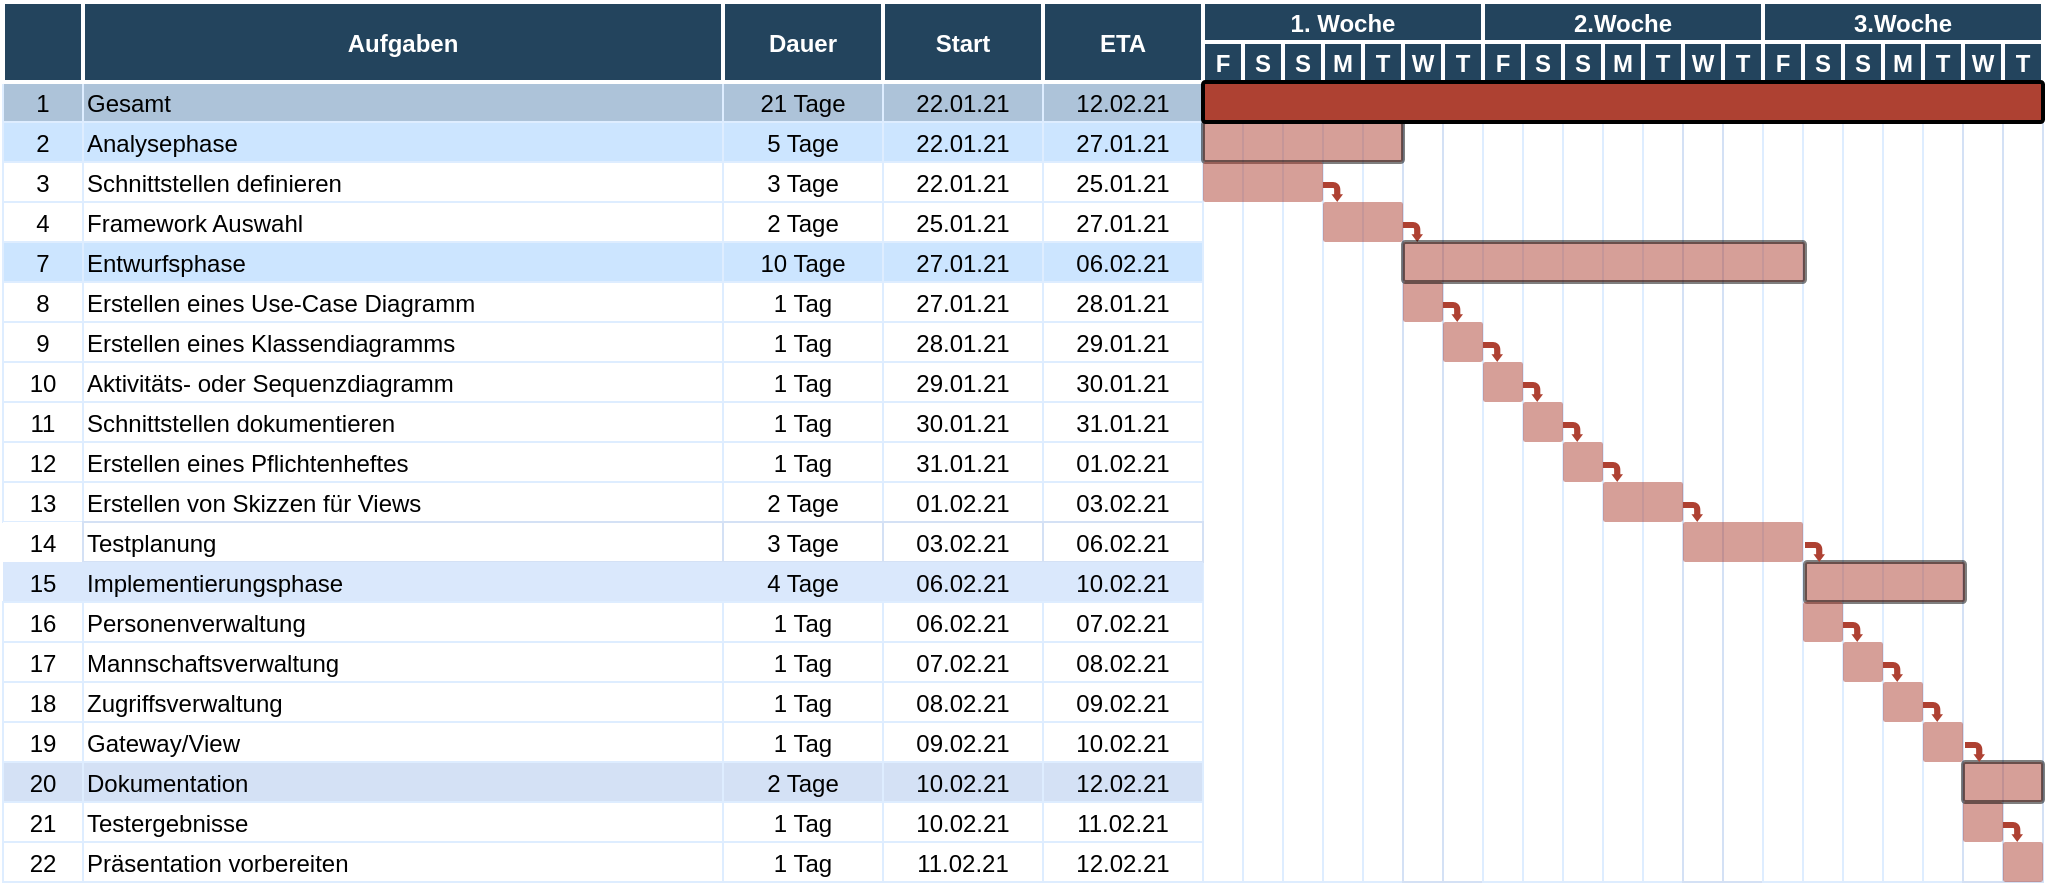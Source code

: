 <mxfile version="14.2.7" type="google"><diagram name="Page-1" id="8378b5f6-a2b2-b727-a746-972ab9d02e00"><mxGraphModel dx="1422" dy="791" grid="1" gridSize="10" guides="1" tooltips="1" connect="0" arrows="1" fold="1" page="1" pageScale="1.5" pageWidth="1169" pageHeight="827" background="#ffffff" math="0" shadow="0"><root><mxCell id="0"/><mxCell id="1" parent="0"/><mxCell id="yDVBV5kzKptPjbHIQr_O-279" value="F" style="fillColor=#23445D;strokeColor=#FFFFFF;strokeWidth=2;fontColor=#FFFFFF;fontStyle=1" parent="1" vertex="1"><mxGeometry x="686.5" y="360.0" width="20" height="20" as="geometry"/></mxCell><mxCell id="yDVBV5kzKptPjbHIQr_O-282" value="S" style="fillColor=#23445D;strokeColor=#FFFFFF;strokeWidth=2;fontColor=#FFFFFF;fontStyle=1" parent="1" vertex="1"><mxGeometry x="706.5" y="360.0" width="20" height="20" as="geometry"/></mxCell><mxCell id="yDVBV5kzKptPjbHIQr_O-283" value="S" style="fillColor=#23445D;strokeColor=#FFFFFF;strokeWidth=2;fontColor=#FFFFFF;fontStyle=1" parent="1" vertex="1"><mxGeometry x="726.5" y="360.0" width="20" height="20" as="geometry"/></mxCell><mxCell id="63" value="1" style="strokeColor=#DEEDFF;fillColor=#ADC3D9" parent="1" vertex="1"><mxGeometry x="86.5" y="380" width="40" height="20" as="geometry"/></mxCell><mxCell id="64" value="Gesamt" style="align=left;strokeColor=#DEEDFF;fillColor=#ADC3D9" parent="1" vertex="1"><mxGeometry x="126.5" y="380" width="320" height="20" as="geometry"/></mxCell><mxCell id="65" value="21 Tage" style="strokeColor=#DEEDFF;fillColor=#ADC3D9" parent="1" vertex="1"><mxGeometry x="446.5" y="380" width="80.0" height="20" as="geometry"/></mxCell><mxCell id="66" value="22.01.21" style="strokeColor=#DEEDFF;fillColor=#ADC3D9" parent="1" vertex="1"><mxGeometry x="526.5" y="380" width="80.0" height="20" as="geometry"/></mxCell><mxCell id="67" value="12.02.21" style="strokeColor=#DEEDFF;fillColor=#ADC3D9" parent="1" vertex="1"><mxGeometry x="606.5" y="380.0" width="80.0" height="20" as="geometry"/></mxCell><mxCell id="68" value="" style="strokeColor=#DEEDFF" parent="1" vertex="1"><mxGeometry x="686.5" y="380.0" width="20" height="400" as="geometry"/></mxCell><mxCell id="69" value="2" style="strokeColor=#DEEDFF;fillColor=#CCE5FF" parent="1" vertex="1"><mxGeometry x="86.5" y="400.0" width="40" height="20" as="geometry"/></mxCell><mxCell id="70" value="Analysephase" style="align=left;strokeColor=#DEEDFF;fillColor=#CCE5FF" parent="1" vertex="1"><mxGeometry x="126.5" y="400.0" width="320.0" height="20" as="geometry"/></mxCell><mxCell id="71" value="5 Tage" style="strokeColor=#DEEDFF;fillColor=#CCE5FF" parent="1" vertex="1"><mxGeometry x="446.5" y="400.0" width="80.0" height="20" as="geometry"/></mxCell><mxCell id="72" value="22.01.21" style="strokeColor=#DEEDFF;fillColor=#CCE5FF" parent="1" vertex="1"><mxGeometry x="526.5" y="400.0" width="80.0" height="20" as="geometry"/></mxCell><mxCell id="73" value="27.01.21" style="strokeColor=#DEEDFF;fillColor=#CCE5FF" parent="1" vertex="1"><mxGeometry x="606.5" y="400.0" width="80.0" height="20" as="geometry"/></mxCell><mxCell id="74" value="3" style="strokeColor=#DEEDFF" parent="1" vertex="1"><mxGeometry x="86.5" y="420.0" width="40" height="20" as="geometry"/></mxCell><mxCell id="75" value="Schnittstellen definieren" style="align=left;strokeColor=#DEEDFF" parent="1" vertex="1"><mxGeometry x="126.5" y="420.0" width="320.0" height="20.0" as="geometry"/></mxCell><mxCell id="76" value="3 Tage" style="strokeColor=#DEEDFF" parent="1" vertex="1"><mxGeometry x="446.5" y="420.0" width="80.0" height="20" as="geometry"/></mxCell><mxCell id="77" value="22.01.21" style="strokeColor=#DEEDFF" parent="1" vertex="1"><mxGeometry x="526.5" y="420.0" width="80.0" height="20" as="geometry"/></mxCell><mxCell id="78" value="25.01.21" style="strokeColor=#DEEDFF" parent="1" vertex="1"><mxGeometry x="606.5" y="420" width="80.0" height="20" as="geometry"/></mxCell><mxCell id="89" value="4" style="strokeColor=#DEEDFF" parent="1" vertex="1"><mxGeometry x="86.5" y="440.0" width="40" height="20" as="geometry"/></mxCell><mxCell id="90" value="Framework Auswahl" style="align=left;strokeColor=#DEEDFF" parent="1" vertex="1"><mxGeometry x="126.5" y="440.0" width="320.0" height="20" as="geometry"/></mxCell><mxCell id="91" value="2 Tage" style="strokeColor=#DEEDFF" parent="1" vertex="1"><mxGeometry x="446.5" y="440.0" width="80.0" height="20" as="geometry"/></mxCell><mxCell id="92" value="25.01.21" style="strokeColor=#DEEDFF" parent="1" vertex="1"><mxGeometry x="526.5" y="440.0" width="80.0" height="20" as="geometry"/></mxCell><mxCell id="93" value="27.01.21" style="strokeColor=#DEEDFF" parent="1" vertex="1"><mxGeometry x="606.5" y="440" width="80" height="20" as="geometry"/></mxCell><mxCell id="104" value="7" style="strokeColor=#DEEDFF;fillColor=#CCE5FF" parent="1" vertex="1"><mxGeometry x="86.5" y="460.0" width="40" height="20" as="geometry"/></mxCell><mxCell id="105" value="Entwurfsphase" style="align=left;strokeColor=#DEEDFF;fillColor=#CCE5FF" parent="1" vertex="1"><mxGeometry x="126.5" y="460.0" width="320.0" height="20.0" as="geometry"/></mxCell><mxCell id="106" value="10 Tage" style="strokeColor=#DEEDFF;fillColor=#CCE5FF" parent="1" vertex="1"><mxGeometry x="446.5" y="460.0" width="80.0" height="20" as="geometry"/></mxCell><mxCell id="107" value="27.01.21" style="strokeColor=#DEEDFF;fillColor=#CCE5FF" parent="1" vertex="1"><mxGeometry x="526.5" y="460.0" width="80.0" height="20" as="geometry"/></mxCell><mxCell id="108" value="06.02.21" style="strokeColor=#DEEDFF;fillColor=#CCE5FF" parent="1" vertex="1"><mxGeometry x="606.5" y="460.0" width="80.0" height="20" as="geometry"/></mxCell><mxCell id="109" value="8" style="strokeColor=#DEEDFF" parent="1" vertex="1"><mxGeometry x="86.5" y="480.0" width="40" height="20" as="geometry"/></mxCell><mxCell id="110" value="Erstellen eines Use-Case Diagramm" style="align=left;strokeColor=#DEEDFF" parent="1" vertex="1"><mxGeometry x="126.5" y="480.0" width="320.0" height="20" as="geometry"/></mxCell><mxCell id="111" value="1 Tag" style="strokeColor=#DEEDFF" parent="1" vertex="1"><mxGeometry x="446.5" y="480.0" width="80.0" height="20" as="geometry"/></mxCell><mxCell id="112" value="27.01.21" style="strokeColor=#DEEDFF" parent="1" vertex="1"><mxGeometry x="526.5" y="480.0" width="80.0" height="20" as="geometry"/></mxCell><mxCell id="113" value="28.01.21" style="strokeColor=#DEEDFF" parent="1" vertex="1"><mxGeometry x="606.5" y="480.0" width="80.0" height="20" as="geometry"/></mxCell><mxCell id="114" value="9" style="strokeColor=#DEEDFF" parent="1" vertex="1"><mxGeometry x="86.5" y="500.0" width="40" height="20" as="geometry"/></mxCell><mxCell id="115" value="Erstellen eines Klassendiagramms" style="align=left;strokeColor=#DEEDFF" parent="1" vertex="1"><mxGeometry x="126.5" y="500.0" width="320.0" height="20" as="geometry"/></mxCell><mxCell id="116" value="1 Tag" style="strokeColor=#DEEDFF" parent="1" vertex="1"><mxGeometry x="446.5" y="500.0" width="80.0" height="20" as="geometry"/></mxCell><mxCell id="117" value="28.01.21" style="strokeColor=#DEEDFF" parent="1" vertex="1"><mxGeometry x="526.5" y="500.0" width="80.0" height="20" as="geometry"/></mxCell><mxCell id="118" value="29.01.21" style="strokeColor=#DEEDFF" parent="1" vertex="1"><mxGeometry x="606.5" y="500.0" width="80.0" height="20" as="geometry"/></mxCell><mxCell id="119" value="10" style="strokeColor=#DEEDFF" parent="1" vertex="1"><mxGeometry x="86.5" y="520.0" width="40" height="20" as="geometry"/></mxCell><mxCell id="120" value="Aktivitäts- oder Sequenzdiagramm" style="align=left;strokeColor=#DEEDFF" parent="1" vertex="1"><mxGeometry x="126.5" y="520.0" width="320" height="20" as="geometry"/></mxCell><mxCell id="121" value="1 Tag" style="strokeColor=#DEEDFF" parent="1" vertex="1"><mxGeometry x="446.5" y="520.0" width="80.0" height="20" as="geometry"/></mxCell><mxCell id="122" value="29.01.21" style="strokeColor=#DEEDFF" parent="1" vertex="1"><mxGeometry x="526.5" y="520.0" width="80.0" height="20" as="geometry"/></mxCell><mxCell id="123" value="30.01.21" style="strokeColor=#DEEDFF" parent="1" vertex="1"><mxGeometry x="606.5" y="520.0" width="80.0" height="20" as="geometry"/></mxCell><mxCell id="124" value="11" style="strokeColor=#DEEDFF" parent="1" vertex="1"><mxGeometry x="86.5" y="540.0" width="40" height="20" as="geometry"/></mxCell><mxCell id="125" value="Schnittstellen dokumentieren" style="align=left;strokeColor=#DEEDFF" parent="1" vertex="1"><mxGeometry x="126.5" y="540.0" width="320" height="20" as="geometry"/></mxCell><mxCell id="126" value="1 Tag" style="strokeColor=#DEEDFF" parent="1" vertex="1"><mxGeometry x="446.5" y="540.0" width="80.0" height="20" as="geometry"/></mxCell><mxCell id="127" value="30.01.21" style="strokeColor=#DEEDFF" parent="1" vertex="1"><mxGeometry x="526.5" y="540.0" width="80.0" height="20" as="geometry"/></mxCell><mxCell id="128" value="31.01.21" style="strokeColor=#DEEDFF" parent="1" vertex="1"><mxGeometry x="606.5" y="540.0" width="80.0" height="20" as="geometry"/></mxCell><mxCell id="129" value="12" style="strokeColor=#DEEDFF" parent="1" vertex="1"><mxGeometry x="86.5" y="560.0" width="40" height="20" as="geometry"/></mxCell><mxCell id="130" value="Erstellen eines Pflichtenheftes" style="align=left;strokeColor=#DEEDFF" parent="1" vertex="1"><mxGeometry x="126.5" y="560.0" width="320.0" height="20" as="geometry"/></mxCell><mxCell id="131" value="1 Tag" style="strokeColor=#DEEDFF" parent="1" vertex="1"><mxGeometry x="446.5" y="560.0" width="80.0" height="20" as="geometry"/></mxCell><mxCell id="132" value="31.01.21" style="strokeColor=#DEEDFF" parent="1" vertex="1"><mxGeometry x="526.5" y="560.0" width="80.0" height="20" as="geometry"/></mxCell><mxCell id="133" value="01.02.21" style="strokeColor=#DEEDFF" parent="1" vertex="1"><mxGeometry x="606.5" y="560.0" width="80.0" height="20" as="geometry"/></mxCell><mxCell id="134" value="13" style="strokeColor=#DEEDFF;fillColor=#FFFFFF" parent="1" vertex="1"><mxGeometry x="86.5" y="580.0" width="40" height="20" as="geometry"/></mxCell><mxCell id="135" value="Erstellen von Skizzen für Views" style="align=left;strokeColor=#DEEDFF;fillColor=#FFFFFF" parent="1" vertex="1"><mxGeometry x="126.5" y="580.0" width="320.0" height="20" as="geometry"/></mxCell><mxCell id="136" value="2 Tage" style="strokeColor=#DEEDFF;fillColor=#FFFFFF" parent="1" vertex="1"><mxGeometry x="446.5" y="580.0" width="80.0" height="20" as="geometry"/></mxCell><mxCell id="137" value="01.02.21" style="strokeColor=#DEEDFF;fillColor=#FFFFFF" parent="1" vertex="1"><mxGeometry x="526.5" y="580.0" width="80.0" height="20" as="geometry"/></mxCell><mxCell id="138" value="03.02.21" style="strokeColor=#DEEDFF;fillColor=#FFFFFF" parent="1" vertex="1"><mxGeometry x="606.5" y="580.0" width="80.0" height="20" as="geometry"/></mxCell><mxCell id="139" value="14" style="strokeColor=none;" parent="1" vertex="1"><mxGeometry x="86.5" y="600.0" width="40" height="20" as="geometry"/></mxCell><mxCell id="140" value="Testplanung" style="align=left;strokeColor=#D4E1F5;" parent="1" vertex="1"><mxGeometry x="126.5" y="600.0" width="320.0" height="20" as="geometry"/></mxCell><mxCell id="141" value="3 Tage" style="strokeColor=#D4E1F5;" parent="1" vertex="1"><mxGeometry x="446.5" y="600.0" width="80.0" height="20" as="geometry"/></mxCell><mxCell id="142" value="03.02.21" style="strokeColor=#D4E1F5;" parent="1" vertex="1"><mxGeometry x="526.5" y="600.0" width="80.0" height="20" as="geometry"/></mxCell><mxCell id="143" value="06.02.21" style="strokeColor=#D4E1F5;" parent="1" vertex="1"><mxGeometry x="606.5" y="600.0" width="80.0" height="20" as="geometry"/></mxCell><mxCell id="144" value="15" style="fillColor=#dae8fc;strokeColor=none;" parent="1" vertex="1"><mxGeometry x="86.5" y="620.0" width="40" height="20" as="geometry"/></mxCell><mxCell id="145" value="Implementierungsphase" style="align=left;fillColor=#dae8fc;strokeColor=none;" parent="1" vertex="1"><mxGeometry x="126.5" y="620.0" width="320.0" height="20" as="geometry"/></mxCell><mxCell id="146" value="4 Tage" style="fillColor=#dae8fc;strokeColor=none;" parent="1" vertex="1"><mxGeometry x="446.5" y="620.0" width="80.0" height="20" as="geometry"/></mxCell><mxCell id="147" value="06.02.21" style="fillColor=#dae8fc;strokeColor=none;" parent="1" vertex="1"><mxGeometry x="526.5" y="620.0" width="80.0" height="20" as="geometry"/></mxCell><mxCell id="148" value="10.02.21" style="fillColor=#dae8fc;strokeColor=none;" parent="1" vertex="1"><mxGeometry x="606.5" y="620.0" width="80.0" height="20" as="geometry"/></mxCell><mxCell id="149" value="16" style="strokeColor=#DEEDFF" parent="1" vertex="1"><mxGeometry x="86.5" y="640.0" width="40" height="20" as="geometry"/></mxCell><mxCell id="150" value="Personenverwaltung" style="align=left;strokeColor=#DEEDFF" parent="1" vertex="1"><mxGeometry x="126.5" y="640.0" width="320.0" height="20" as="geometry"/></mxCell><mxCell id="151" value="1 Tag" style="strokeColor=#DEEDFF" parent="1" vertex="1"><mxGeometry x="446.5" y="640.0" width="80.0" height="20" as="geometry"/></mxCell><mxCell id="152" value="06.02.21" style="strokeColor=#DEEDFF" parent="1" vertex="1"><mxGeometry x="526.5" y="640.0" width="80.0" height="20" as="geometry"/></mxCell><mxCell id="153" value="07.02.21" style="strokeColor=#DEEDFF" parent="1" vertex="1"><mxGeometry x="606.5" y="640.0" width="80.0" height="20" as="geometry"/></mxCell><mxCell id="154" value="17" style="strokeColor=#DEEDFF" parent="1" vertex="1"><mxGeometry x="86.5" y="660.0" width="40" height="20" as="geometry"/></mxCell><mxCell id="155" value="Mannschaftsverwaltung" style="align=left;strokeColor=#DEEDFF" parent="1" vertex="1"><mxGeometry x="126.5" y="660.0" width="320.0" height="20" as="geometry"/></mxCell><mxCell id="156" value="1 Tag" style="strokeColor=#DEEDFF" parent="1" vertex="1"><mxGeometry x="446.5" y="660.0" width="80.0" height="20" as="geometry"/></mxCell><mxCell id="157" value="07.02.21" style="strokeColor=#DEEDFF" parent="1" vertex="1"><mxGeometry x="526.5" y="660.0" width="80.0" height="20" as="geometry"/></mxCell><mxCell id="158" value="08.02.21" style="strokeColor=#DEEDFF" parent="1" vertex="1"><mxGeometry x="606.5" y="660.0" width="80.0" height="20" as="geometry"/></mxCell><mxCell id="159" value="18" style="strokeColor=#DEEDFF" parent="1" vertex="1"><mxGeometry x="86.5" y="680.0" width="40" height="20" as="geometry"/></mxCell><mxCell id="160" value="Zugriffsverwaltung" style="align=left;strokeColor=#DEEDFF" parent="1" vertex="1"><mxGeometry x="126.5" y="680.0" width="320.0" height="20" as="geometry"/></mxCell><mxCell id="161" value="1 Tag" style="strokeColor=#DEEDFF" parent="1" vertex="1"><mxGeometry x="446.5" y="680.0" width="80.0" height="20" as="geometry"/></mxCell><mxCell id="162" value="08.02.21" style="strokeColor=#DEEDFF" parent="1" vertex="1"><mxGeometry x="526.5" y="680.0" width="80.0" height="20" as="geometry"/></mxCell><mxCell id="163" value="09.02.21" style="strokeColor=#DEEDFF" parent="1" vertex="1"><mxGeometry x="606.5" y="680.0" width="80.0" height="20" as="geometry"/></mxCell><mxCell id="164" value="19" style="strokeColor=#DEEDFF" parent="1" vertex="1"><mxGeometry x="86.5" y="700.0" width="40" height="20" as="geometry"/></mxCell><mxCell id="165" value="Gateway/View" style="align=left;strokeColor=#DEEDFF" parent="1" vertex="1"><mxGeometry x="126.5" y="700.0" width="320.0" height="20" as="geometry"/></mxCell><mxCell id="166" value="1 Tag" style="strokeColor=#DEEDFF" parent="1" vertex="1"><mxGeometry x="446.5" y="700.0" width="80.0" height="20" as="geometry"/></mxCell><mxCell id="167" value="09.02.21" style="strokeColor=#DEEDFF" parent="1" vertex="1"><mxGeometry x="526.5" y="700.0" width="80.0" height="20" as="geometry"/></mxCell><mxCell id="168" value="10.02.21" style="strokeColor=#DEEDFF" parent="1" vertex="1"><mxGeometry x="606.5" y="700.0" width="80.0" height="20" as="geometry"/></mxCell><mxCell id="169" value="20" style="strokeColor=#DEEDFF;fillColor=#D4E1F5;" parent="1" vertex="1"><mxGeometry x="86.5" y="720.0" width="40" height="20" as="geometry"/></mxCell><mxCell id="170" value="Dokumentation" style="align=left;strokeColor=#DEEDFF;fillColor=#D4E1F5;" parent="1" vertex="1"><mxGeometry x="126.5" y="720.0" width="320.0" height="20" as="geometry"/></mxCell><mxCell id="171" value="2 Tage" style="strokeColor=#DEEDFF;fillColor=#D4E1F5;" parent="1" vertex="1"><mxGeometry x="446.5" y="720.0" width="80.0" height="20" as="geometry"/></mxCell><mxCell id="172" value="10.02.21" style="strokeColor=#DEEDFF;fillColor=#D4E1F5;" parent="1" vertex="1"><mxGeometry x="526.5" y="720.0" width="80.0" height="20" as="geometry"/></mxCell><mxCell id="173" value="12.02.21" style="strokeColor=#DEEDFF;fillColor=#D4E1F5;" parent="1" vertex="1"><mxGeometry x="606.5" y="720.0" width="80.0" height="20" as="geometry"/></mxCell><mxCell id="174" value="21" style="strokeColor=#DEEDFF" parent="1" vertex="1"><mxGeometry x="86.5" y="740.0" width="40" height="20" as="geometry"/></mxCell><mxCell id="175" value="Testergebnisse" style="align=left;strokeColor=#DEEDFF" parent="1" vertex="1"><mxGeometry x="126.5" y="740.0" width="320.0" height="20" as="geometry"/></mxCell><mxCell id="176" value="1 Tag" style="strokeColor=#DEEDFF" parent="1" vertex="1"><mxGeometry x="446.5" y="740.0" width="80.0" height="20" as="geometry"/></mxCell><mxCell id="177" value="10.02.21" style="strokeColor=#DEEDFF" parent="1" vertex="1"><mxGeometry x="526.5" y="740.0" width="80.0" height="20" as="geometry"/></mxCell><mxCell id="178" value="11.02.21" style="strokeColor=#DEEDFF" parent="1" vertex="1"><mxGeometry x="606.5" y="740.0" width="80.0" height="20" as="geometry"/></mxCell><mxCell id="179" value="22" style="strokeColor=#DEEDFF" parent="1" vertex="1"><mxGeometry x="86.5" y="760.0" width="40" height="20" as="geometry"/></mxCell><mxCell id="180" value="Präsentation vorbereiten" style="align=left;strokeColor=#DEEDFF" parent="1" vertex="1"><mxGeometry x="126.5" y="760.0" width="320.0" height="20" as="geometry"/></mxCell><mxCell id="181" value="1 Tag" style="strokeColor=#DEEDFF" parent="1" vertex="1"><mxGeometry x="446.5" y="760.0" width="80.0" height="20" as="geometry"/></mxCell><mxCell id="182" value="11.02.21" style="strokeColor=#DEEDFF" parent="1" vertex="1"><mxGeometry x="526.5" y="760.0" width="80.0" height="20" as="geometry"/></mxCell><mxCell id="183" value="12.02.21" style="strokeColor=#DEEDFF" parent="1" vertex="1"><mxGeometry x="606.5" y="760.0" width="80.0" height="20" as="geometry"/></mxCell><mxCell id="194" value="" style="strokeColor=#DEEDFF" parent="1" vertex="1"><mxGeometry x="706.5" y="380.0" width="20" height="400" as="geometry"/></mxCell><mxCell id="195" value="" style="strokeColor=#DEEDFF" parent="1" vertex="1"><mxGeometry x="726.5" y="380.0" width="20" height="400" as="geometry"/></mxCell><mxCell id="196" value="" style="strokeColor=#DEEDFF" parent="1" vertex="1"><mxGeometry x="746.5" y="380.0" width="20" height="400" as="geometry"/></mxCell><mxCell id="197" value="" style="strokeColor=#DEEDFF" parent="1" vertex="1"><mxGeometry x="766.5" y="380.0" width="20" height="400" as="geometry"/></mxCell><mxCell id="198" value="" style="strokeColor=#D4E1F5;" parent="1" vertex="1"><mxGeometry x="786.5" y="380.0" width="20" height="400" as="geometry"/></mxCell><mxCell id="199" value="" style="strokeColor=#D4E1F5;" parent="1" vertex="1"><mxGeometry x="806.5" y="380.0" width="20" height="400" as="geometry"/></mxCell><mxCell id="200" value="" style="strokeColor=#DEEDFF" parent="1" vertex="1"><mxGeometry x="826.5" y="380.0" width="20" height="400" as="geometry"/></mxCell><mxCell id="201" value="" style="strokeColor=#DEEDFF" parent="1" vertex="1"><mxGeometry x="846.5" y="380.0" width="20" height="400" as="geometry"/></mxCell><mxCell id="202" value="" style="strokeColor=#DEEDFF" parent="1" vertex="1"><mxGeometry x="866.5" y="380.0" width="20" height="400" as="geometry"/></mxCell><mxCell id="203" value="" style="strokeColor=#DEEDFF" parent="1" vertex="1"><mxGeometry x="886.5" y="380.0" width="20" height="400" as="geometry"/></mxCell><mxCell id="204" value="" style="strokeColor=#DEEDFF" parent="1" vertex="1"><mxGeometry x="906.5" y="380.0" width="20" height="400" as="geometry"/></mxCell><mxCell id="205" value="" style="strokeColor=#D4E1F5;" parent="1" vertex="1"><mxGeometry x="926.5" y="380.0" width="20" height="400" as="geometry"/></mxCell><mxCell id="206" value="" style="strokeColor=#D4E1F5;" parent="1" vertex="1"><mxGeometry x="946.5" y="380.0" width="20" height="400" as="geometry"/></mxCell><mxCell id="207" value="" style="strokeColor=#DEEDFF" parent="1" vertex="1"><mxGeometry x="966.5" y="380.0" width="20" height="400" as="geometry"/></mxCell><mxCell id="208" value="" style="strokeColor=#DEEDFF" parent="1" vertex="1"><mxGeometry x="986.5" y="380.0" width="20" height="400" as="geometry"/></mxCell><mxCell id="209" value="" style="strokeColor=#DEEDFF" parent="1" vertex="1"><mxGeometry x="1006.5" y="380.0" width="20" height="400" as="geometry"/></mxCell><mxCell id="210" value="" style="strokeColor=#DEEDFF" parent="1" vertex="1"><mxGeometry x="1026.5" y="380.0" width="20" height="400" as="geometry"/></mxCell><mxCell id="211" value="" style="strokeColor=#DEEDFF" parent="1" vertex="1"><mxGeometry x="1046.5" y="380.0" width="20" height="400" as="geometry"/></mxCell><mxCell id="212" value="" style="strokeColor=#D4E1F5;" parent="1" vertex="1"><mxGeometry x="1066.5" y="380.0" width="20" height="400" as="geometry"/></mxCell><mxCell id="213" value="" style="strokeColor=#D4E1F5;" parent="1" vertex="1"><mxGeometry x="1086.5" y="380.0" width="20" height="400" as="geometry"/></mxCell><mxCell id="2" value="Aufgaben" style="fillColor=#23445D;strokeColor=#FFFFFF;strokeWidth=2;fontColor=#FFFFFF;fontStyle=1" parent="1" vertex="1"><mxGeometry x="126.5" y="340" width="320" height="40" as="geometry"/></mxCell><mxCell id="3" value="" style="fillColor=#23445D;strokeColor=#FFFFFF;strokeWidth=2;fontColor=#FFFFFF;fontStyle=1" parent="1" vertex="1"><mxGeometry x="86.5" y="340" width="40" height="40" as="geometry"/></mxCell><mxCell id="4" value="1. Woche" style="fillColor=#23445D;strokeColor=#FFFFFF;strokeWidth=2;fontColor=#FFFFFF;fontStyle=1" parent="1" vertex="1"><mxGeometry x="686.5" y="340.0" width="140" height="20" as="geometry"/></mxCell><mxCell id="5" value="M" style="fillColor=#23445D;strokeColor=#FFFFFF;strokeWidth=2;fontColor=#FFFFFF;fontStyle=1" parent="1" vertex="1"><mxGeometry x="746.5" y="360.0" width="20" height="20" as="geometry"/></mxCell><mxCell id="6" value="T" style="fillColor=#23445D;strokeColor=#FFFFFF;strokeWidth=2;fontColor=#FFFFFF;fontStyle=1" parent="1" vertex="1"><mxGeometry x="766.5" y="360.0" width="20" height="20" as="geometry"/></mxCell><mxCell id="7" value="W" style="fillColor=#23445D;strokeColor=#FFFFFF;strokeWidth=2;fontColor=#FFFFFF;fontStyle=1" parent="1" vertex="1"><mxGeometry x="786.5" y="360.0" width="20" height="20" as="geometry"/></mxCell><mxCell id="8" value="T" style="fillColor=#23445D;strokeColor=#FFFFFF;strokeWidth=2;fontColor=#FFFFFF;fontStyle=1" parent="1" vertex="1"><mxGeometry x="806.5" y="360.0" width="20" height="20" as="geometry"/></mxCell><mxCell id="9" value="F" style="fillColor=#23445D;strokeColor=#FFFFFF;strokeWidth=2;fontColor=#FFFFFF;fontStyle=1" parent="1" vertex="1"><mxGeometry x="826.5" y="360.0" width="20" height="20" as="geometry"/></mxCell><mxCell id="10" value="S" style="fillColor=#23445D;strokeColor=#FFFFFF;strokeWidth=2;fontColor=#FFFFFF;fontStyle=1" parent="1" vertex="1"><mxGeometry x="846.5" y="360.0" width="20" height="20" as="geometry"/></mxCell><mxCell id="11" value="S" style="fillColor=#23445D;strokeColor=#FFFFFF;strokeWidth=2;fontColor=#FFFFFF;fontStyle=1" parent="1" vertex="1"><mxGeometry x="866.5" y="360.0" width="20" height="20" as="geometry"/></mxCell><mxCell id="12" value="Dauer" style="fillColor=#23445D;strokeColor=#FFFFFF;strokeWidth=2;fontColor=#FFFFFF;fontStyle=1" parent="1" vertex="1"><mxGeometry x="446.5" y="340.0" width="80.0" height="40.0" as="geometry"/></mxCell><mxCell id="13" value="Start" style="fillColor=#23445D;strokeColor=#FFFFFF;strokeWidth=2;fontColor=#FFFFFF;fontStyle=1" parent="1" vertex="1"><mxGeometry x="526.5" y="340.0" width="80.0" height="40.0" as="geometry"/></mxCell><mxCell id="14" value="ETA" style="fillColor=#23445D;strokeColor=#FFFFFF;strokeWidth=2;fontColor=#FFFFFF;fontStyle=1" parent="1" vertex="1"><mxGeometry x="606.5" y="340.0" width="80.0" height="40.0" as="geometry"/></mxCell><mxCell id="15" value="2.Woche" style="fillColor=#23445D;strokeColor=#FFFFFF;strokeWidth=2;fontColor=#FFFFFF;fontStyle=1" parent="1" vertex="1"><mxGeometry x="826.5" y="340.0" width="140" height="20" as="geometry"/></mxCell><mxCell id="16" value="M" style="fillColor=#23445D;strokeColor=#FFFFFF;strokeWidth=2;fontColor=#FFFFFF;fontStyle=1" parent="1" vertex="1"><mxGeometry x="886.5" y="360.0" width="20" height="20" as="geometry"/></mxCell><mxCell id="17" value="T" style="fillColor=#23445D;strokeColor=#FFFFFF;strokeWidth=2;fontColor=#FFFFFF;fontStyle=1" parent="1" vertex="1"><mxGeometry x="906.5" y="360.0" width="20" height="20" as="geometry"/></mxCell><mxCell id="18" value="W" style="fillColor=#23445D;strokeColor=#FFFFFF;strokeWidth=2;fontColor=#FFFFFF;fontStyle=1" parent="1" vertex="1"><mxGeometry x="926.5" y="360.0" width="20" height="20" as="geometry"/></mxCell><mxCell id="19" value="T" style="fillColor=#23445D;strokeColor=#FFFFFF;strokeWidth=2;fontColor=#FFFFFF;fontStyle=1" parent="1" vertex="1"><mxGeometry x="946.5" y="360.0" width="20" height="20" as="geometry"/></mxCell><mxCell id="20" value="F" style="fillColor=#23445D;strokeColor=#FFFFFF;strokeWidth=2;fontColor=#FFFFFF;fontStyle=1" parent="1" vertex="1"><mxGeometry x="966.5" y="360.0" width="20" height="20" as="geometry"/></mxCell><mxCell id="21" value="S" style="fillColor=#23445D;strokeColor=#FFFFFF;strokeWidth=2;fontColor=#FFFFFF;fontStyle=1" parent="1" vertex="1"><mxGeometry x="986.5" y="360.0" width="20" height="20" as="geometry"/></mxCell><mxCell id="22" value="S" style="fillColor=#23445D;strokeColor=#FFFFFF;strokeWidth=2;fontColor=#FFFFFF;fontStyle=1" parent="1" vertex="1"><mxGeometry x="1006.5" y="360.0" width="20" height="20" as="geometry"/></mxCell><mxCell id="23" value="3.Woche" style="fillColor=#23445D;strokeColor=#FFFFFF;strokeWidth=2;fontColor=#FFFFFF;fontStyle=1" parent="1" vertex="1"><mxGeometry x="966.5" y="340.0" width="140" height="20" as="geometry"/></mxCell><mxCell id="24" value="M" style="fillColor=#23445D;strokeColor=#FFFFFF;strokeWidth=2;fontColor=#FFFFFF;fontStyle=1" parent="1" vertex="1"><mxGeometry x="1026.5" y="360.0" width="20" height="20" as="geometry"/></mxCell><mxCell id="25" value="T" style="fillColor=#23445D;strokeColor=#FFFFFF;strokeWidth=2;fontColor=#FFFFFF;fontStyle=1" parent="1" vertex="1"><mxGeometry x="1046.5" y="360.0" width="20" height="20" as="geometry"/></mxCell><mxCell id="26" value="W" style="fillColor=#23445D;strokeColor=#FFFFFF;strokeWidth=2;fontColor=#FFFFFF;fontStyle=1" parent="1" vertex="1"><mxGeometry x="1066.5" y="360.0" width="20" height="20" as="geometry"/></mxCell><mxCell id="27" value="T" style="fillColor=#23445D;strokeColor=#FFFFFF;strokeWidth=2;fontColor=#FFFFFF;fontStyle=1" parent="1" vertex="1"><mxGeometry x="1086.5" y="360.0" width="20" height="20" as="geometry"/></mxCell><mxCell id="242" value="" style="shape=mxgraph.flowchart.process;fillColor=#AE4132;strokeColor=#000000;strokeWidth=2;opacity=50" parent="1" vertex="1"><mxGeometry x="686.5" y="400" width="100" height="20" as="geometry"/></mxCell><mxCell id="243" value="" style="shape=mxgraph.arrows.bent_right_arrow;fillColor=#AE4132;strokeColor=none;strokeWidth=2;direction=south" parent="1" vertex="1"><mxGeometry x="746.5" y="430.0" width="10.0" height="10.0" as="geometry"/></mxCell><mxCell id="244" value="" style="shape=mxgraph.flowchart.process;fillColor=#AE4132;strokeColor=none;strokeWidth=2;opacity=50" parent="1" vertex="1"><mxGeometry x="686.5" y="420" width="60" height="20" as="geometry"/></mxCell><mxCell id="245" value="" style="shape=mxgraph.flowchart.process;fillColor=#AE4132;strokeColor=none;strokeWidth=2;opacity=50" parent="1" vertex="1"><mxGeometry x="746.5" y="440.0" width="40.0" height="20.0" as="geometry"/></mxCell><mxCell id="249" value="" style="shape=mxgraph.arrows.bent_right_arrow;fillColor=#AE4132;strokeColor=none;strokeWidth=2;direction=south" parent="1" vertex="1"><mxGeometry x="786.5" y="450.0" width="10.0" height="10.0" as="geometry"/></mxCell><mxCell id="252" value="" style="shape=mxgraph.flowchart.process;fillColor=#AE4132;strokeColor=none;strokeWidth=2;opacity=50" parent="1" vertex="1"><mxGeometry x="786.5" y="480" width="20" height="20" as="geometry"/></mxCell><mxCell id="254" value="" style="shape=mxgraph.flowchart.process;fillColor=#AE4132;strokeWidth=2;opacity=100;labelBorderColor=none;" parent="1" vertex="1"><mxGeometry x="686.5" y="380" width="420" height="20" as="geometry"/></mxCell><mxCell id="hQRT66DaXV7KwEM_imFg-278" value="" style="shape=mxgraph.flowchart.process;fillColor=#AE4132;strokeColor=#000000;strokeWidth=2;opacity=50" parent="1" vertex="1"><mxGeometry x="786.5" y="460" width="201" height="20" as="geometry"/></mxCell><mxCell id="hQRT66DaXV7KwEM_imFg-279" value="" style="shape=mxgraph.flowchart.process;fillColor=#AE4132;strokeColor=none;strokeWidth=2;opacity=50" parent="1" vertex="1"><mxGeometry x="806.5" y="500" width="20" height="20" as="geometry"/></mxCell><mxCell id="hQRT66DaXV7KwEM_imFg-280" value="" style="shape=mxgraph.flowchart.process;fillColor=#AE4132;strokeColor=none;strokeWidth=2;opacity=50" parent="1" vertex="1"><mxGeometry x="826.5" y="520" width="20" height="20" as="geometry"/></mxCell><mxCell id="hQRT66DaXV7KwEM_imFg-281" value="" style="shape=mxgraph.flowchart.process;fillColor=#AE4132;strokeColor=none;strokeWidth=2;opacity=50" parent="1" vertex="1"><mxGeometry x="846.5" y="540" width="20" height="20" as="geometry"/></mxCell><mxCell id="hQRT66DaXV7KwEM_imFg-282" value="" style="shape=mxgraph.flowchart.process;fillColor=#AE4132;strokeColor=none;strokeWidth=2;opacity=50" parent="1" vertex="1"><mxGeometry x="866.5" y="560" width="20" height="20" as="geometry"/></mxCell><mxCell id="hQRT66DaXV7KwEM_imFg-283" value="" style="shape=mxgraph.flowchart.process;fillColor=#AE4132;strokeColor=none;strokeWidth=2;opacity=50" parent="1" vertex="1"><mxGeometry x="886.5" y="580" width="40" height="20" as="geometry"/></mxCell><mxCell id="hQRT66DaXV7KwEM_imFg-284" value="" style="shape=mxgraph.flowchart.process;fillColor=#AE4132;strokeColor=none;strokeWidth=2;opacity=50" parent="1" vertex="1"><mxGeometry x="926.5" y="600" width="60" height="20" as="geometry"/></mxCell><mxCell id="hQRT66DaXV7KwEM_imFg-286" value="" style="shape=mxgraph.arrows.bent_right_arrow;fillColor=#AE4132;strokeColor=none;strokeWidth=2;direction=south" parent="1" vertex="1"><mxGeometry x="806.5" y="490.0" width="10.0" height="10.0" as="geometry"/></mxCell><mxCell id="OOX0hIcz3txtLjbcPQR4-279" value="" style="shape=mxgraph.flowchart.process;fillColor=#AE4132;strokeColor=none;strokeWidth=2;opacity=50" parent="1" vertex="1"><mxGeometry x="1066.5" y="740" width="20" height="20" as="geometry"/></mxCell><mxCell id="hQRT66DaXV7KwEM_imFg-287" value="" style="shape=mxgraph.arrows.bent_right_arrow;fillColor=#AE4132;strokeColor=none;strokeWidth=2;direction=south" parent="1" vertex="1"><mxGeometry x="826.5" y="510.0" width="10.0" height="10.0" as="geometry"/></mxCell><mxCell id="hQRT66DaXV7KwEM_imFg-288" value="" style="shape=mxgraph.arrows.bent_right_arrow;fillColor=#AE4132;strokeColor=none;strokeWidth=2;direction=south" parent="1" vertex="1"><mxGeometry x="846.5" y="530.0" width="10.0" height="10.0" as="geometry"/></mxCell><mxCell id="OOX0hIcz3txtLjbcPQR4-280" value="" style="shape=mxgraph.flowchart.process;fillColor=#AE4132;strokeColor=none;strokeWidth=2;opacity=50" parent="1" vertex="1"><mxGeometry x="1086.5" y="760" width="20" height="20" as="geometry"/></mxCell><mxCell id="hQRT66DaXV7KwEM_imFg-289" value="" style="shape=mxgraph.arrows.bent_right_arrow;fillColor=#AE4132;strokeColor=none;strokeWidth=2;direction=south" parent="1" vertex="1"><mxGeometry x="866.5" y="550.0" width="10.0" height="10.0" as="geometry"/></mxCell><mxCell id="OOX0hIcz3txtLjbcPQR4-282" value="" style="shape=mxgraph.flowchart.process;fillColor=#AE4132;strokeColor=none;strokeWidth=2;opacity=50" parent="1" vertex="1"><mxGeometry x="1046.5" y="700" width="20" height="20" as="geometry"/></mxCell><mxCell id="hQRT66DaXV7KwEM_imFg-290" value="" style="shape=mxgraph.arrows.bent_right_arrow;fillColor=#AE4132;strokeColor=none;strokeWidth=2;direction=south" parent="1" vertex="1"><mxGeometry x="886.5" y="570.0" width="10.0" height="10.0" as="geometry"/></mxCell><mxCell id="hQRT66DaXV7KwEM_imFg-291" value="" style="shape=mxgraph.arrows.bent_right_arrow;fillColor=#AE4132;strokeColor=none;strokeWidth=2;direction=south" parent="1" vertex="1"><mxGeometry x="926.5" y="590.0" width="10.0" height="10.0" as="geometry"/></mxCell><mxCell id="OOX0hIcz3txtLjbcPQR4-283" value="" style="shape=mxgraph.flowchart.process;fillColor=#AE4132;strokeColor=none;strokeWidth=2;opacity=50" parent="1" vertex="1"><mxGeometry x="1026.5" y="680" width="20" height="20" as="geometry"/></mxCell><mxCell id="hQRT66DaXV7KwEM_imFg-292" value="" style="shape=mxgraph.flowchart.process;fillColor=#AE4132;strokeColor=#000000;strokeWidth=2;opacity=50" parent="1" vertex="1"><mxGeometry x="987.5" y="620" width="80" height="20" as="geometry"/></mxCell><mxCell id="OOX0hIcz3txtLjbcPQR4-284" value="" style="shape=mxgraph.flowchart.process;fillColor=#AE4132;strokeColor=none;strokeWidth=2;opacity=50" parent="1" vertex="1"><mxGeometry x="1006.5" y="660" width="20" height="20" as="geometry"/></mxCell><mxCell id="hQRT66DaXV7KwEM_imFg-294" value="" style="shape=mxgraph.arrows.bent_right_arrow;fillColor=#AE4132;strokeColor=none;strokeWidth=2;direction=south" parent="1" vertex="1"><mxGeometry x="987.5" y="610.0" width="10.0" height="10.0" as="geometry"/></mxCell><mxCell id="OOX0hIcz3txtLjbcPQR4-285" value="" style="shape=mxgraph.flowchart.process;fillColor=#AE4132;strokeColor=none;strokeWidth=2;opacity=50" parent="1" vertex="1"><mxGeometry x="986.5" y="640" width="20" height="20" as="geometry"/></mxCell><mxCell id="hQRT66DaXV7KwEM_imFg-296" value="" style="shape=mxgraph.flowchart.process;fillColor=#AE4132;strokeColor=#000000;strokeWidth=2;opacity=50" parent="1" vertex="1"><mxGeometry x="1066.5" y="720" width="40" height="20" as="geometry"/></mxCell><mxCell id="hQRT66DaXV7KwEM_imFg-297" value="" style="shape=mxgraph.arrows.bent_right_arrow;fillColor=#AE4132;strokeColor=none;strokeWidth=2;direction=south" parent="1" vertex="1"><mxGeometry x="1006.5" y="650.0" width="10.0" height="10.0" as="geometry"/></mxCell><mxCell id="hQRT66DaXV7KwEM_imFg-298" value="" style="shape=mxgraph.arrows.bent_right_arrow;fillColor=#AE4132;strokeColor=none;strokeWidth=2;direction=south" parent="1" vertex="1"><mxGeometry x="1026.5" y="670.0" width="10.0" height="10.0" as="geometry"/></mxCell><mxCell id="hQRT66DaXV7KwEM_imFg-299" value="" style="shape=mxgraph.arrows.bent_right_arrow;fillColor=#AE4132;strokeColor=none;strokeWidth=2;direction=south" parent="1" vertex="1"><mxGeometry x="1046.5" y="690.0" width="10.0" height="10.0" as="geometry"/></mxCell><mxCell id="hQRT66DaXV7KwEM_imFg-300" value="" style="shape=mxgraph.arrows.bent_right_arrow;fillColor=#AE4132;strokeColor=none;strokeWidth=2;direction=south" parent="1" vertex="1"><mxGeometry x="1067.5" y="710.0" width="10.0" height="10.0" as="geometry"/></mxCell><mxCell id="hQRT66DaXV7KwEM_imFg-301" value="" style="shape=mxgraph.arrows.bent_right_arrow;fillColor=#AE4132;strokeColor=none;strokeWidth=2;direction=south" parent="1" vertex="1"><mxGeometry x="1086.5" y="750.0" width="10.0" height="10.0" as="geometry"/></mxCell></root></mxGraphModel></diagram></mxfile>